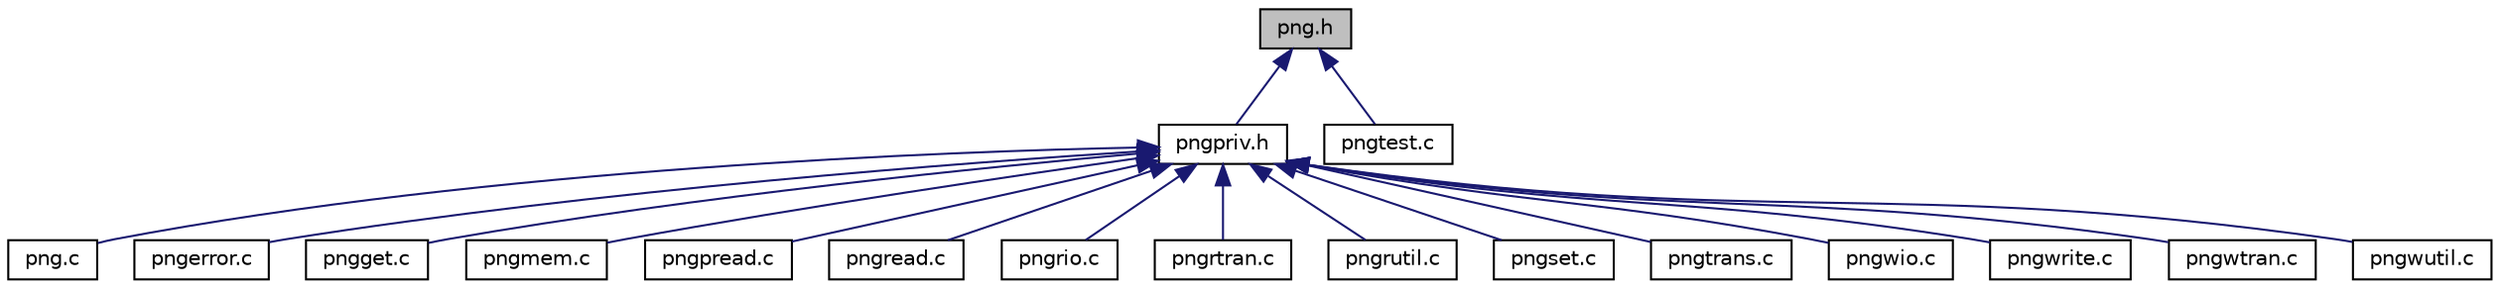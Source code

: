 digraph "png.h"
{
 // INTERACTIVE_SVG=YES
  edge [fontname="Helvetica",fontsize="10",labelfontname="Helvetica",labelfontsize="10"];
  node [fontname="Helvetica",fontsize="10",shape=record];
  Node8 [label="png.h",height=0.2,width=0.4,color="black", fillcolor="grey75", style="filled", fontcolor="black"];
  Node8 -> Node9 [dir="back",color="midnightblue",fontsize="10",style="solid",fontname="Helvetica"];
  Node9 [label="pngpriv.h",height=0.2,width=0.4,color="black", fillcolor="white", style="filled",URL="$pngpriv_8h.html"];
  Node9 -> Node10 [dir="back",color="midnightblue",fontsize="10",style="solid",fontname="Helvetica"];
  Node10 [label="png.c",height=0.2,width=0.4,color="black", fillcolor="white", style="filled",URL="$png_8c.html"];
  Node9 -> Node11 [dir="back",color="midnightblue",fontsize="10",style="solid",fontname="Helvetica"];
  Node11 [label="pngerror.c",height=0.2,width=0.4,color="black", fillcolor="white", style="filled",URL="$pngerror_8c.html"];
  Node9 -> Node12 [dir="back",color="midnightblue",fontsize="10",style="solid",fontname="Helvetica"];
  Node12 [label="pngget.c",height=0.2,width=0.4,color="black", fillcolor="white", style="filled",URL="$pngget_8c.html"];
  Node9 -> Node13 [dir="back",color="midnightblue",fontsize="10",style="solid",fontname="Helvetica"];
  Node13 [label="pngmem.c",height=0.2,width=0.4,color="black", fillcolor="white", style="filled",URL="$pngmem_8c.html"];
  Node9 -> Node14 [dir="back",color="midnightblue",fontsize="10",style="solid",fontname="Helvetica"];
  Node14 [label="pngpread.c",height=0.2,width=0.4,color="black", fillcolor="white", style="filled",URL="$pngpread_8c.html"];
  Node9 -> Node15 [dir="back",color="midnightblue",fontsize="10",style="solid",fontname="Helvetica"];
  Node15 [label="pngread.c",height=0.2,width=0.4,color="black", fillcolor="white", style="filled",URL="$pngread_8c.html"];
  Node9 -> Node16 [dir="back",color="midnightblue",fontsize="10",style="solid",fontname="Helvetica"];
  Node16 [label="pngrio.c",height=0.2,width=0.4,color="black", fillcolor="white", style="filled",URL="$pngrio_8c.html"];
  Node9 -> Node17 [dir="back",color="midnightblue",fontsize="10",style="solid",fontname="Helvetica"];
  Node17 [label="pngrtran.c",height=0.2,width=0.4,color="black", fillcolor="white", style="filled",URL="$pngrtran_8c.html"];
  Node9 -> Node18 [dir="back",color="midnightblue",fontsize="10",style="solid",fontname="Helvetica"];
  Node18 [label="pngrutil.c",height=0.2,width=0.4,color="black", fillcolor="white", style="filled",URL="$pngrutil_8c.html"];
  Node9 -> Node19 [dir="back",color="midnightblue",fontsize="10",style="solid",fontname="Helvetica"];
  Node19 [label="pngset.c",height=0.2,width=0.4,color="black", fillcolor="white", style="filled",URL="$pngset_8c.html"];
  Node9 -> Node20 [dir="back",color="midnightblue",fontsize="10",style="solid",fontname="Helvetica"];
  Node20 [label="pngtrans.c",height=0.2,width=0.4,color="black", fillcolor="white", style="filled",URL="$pngtrans_8c.html"];
  Node9 -> Node21 [dir="back",color="midnightblue",fontsize="10",style="solid",fontname="Helvetica"];
  Node21 [label="pngwio.c",height=0.2,width=0.4,color="black", fillcolor="white", style="filled",URL="$pngwio_8c.html"];
  Node9 -> Node22 [dir="back",color="midnightblue",fontsize="10",style="solid",fontname="Helvetica"];
  Node22 [label="pngwrite.c",height=0.2,width=0.4,color="black", fillcolor="white", style="filled",URL="$pngwrite_8c.html"];
  Node9 -> Node23 [dir="back",color="midnightblue",fontsize="10",style="solid",fontname="Helvetica"];
  Node23 [label="pngwtran.c",height=0.2,width=0.4,color="black", fillcolor="white", style="filled",URL="$pngwtran_8c.html"];
  Node9 -> Node24 [dir="back",color="midnightblue",fontsize="10",style="solid",fontname="Helvetica"];
  Node24 [label="pngwutil.c",height=0.2,width=0.4,color="black", fillcolor="white", style="filled",URL="$pngwutil_8c.html"];
  Node8 -> Node25 [dir="back",color="midnightblue",fontsize="10",style="solid",fontname="Helvetica"];
  Node25 [label="pngtest.c",height=0.2,width=0.4,color="black", fillcolor="white", style="filled",URL="$pngtest_8c.html"];
}
